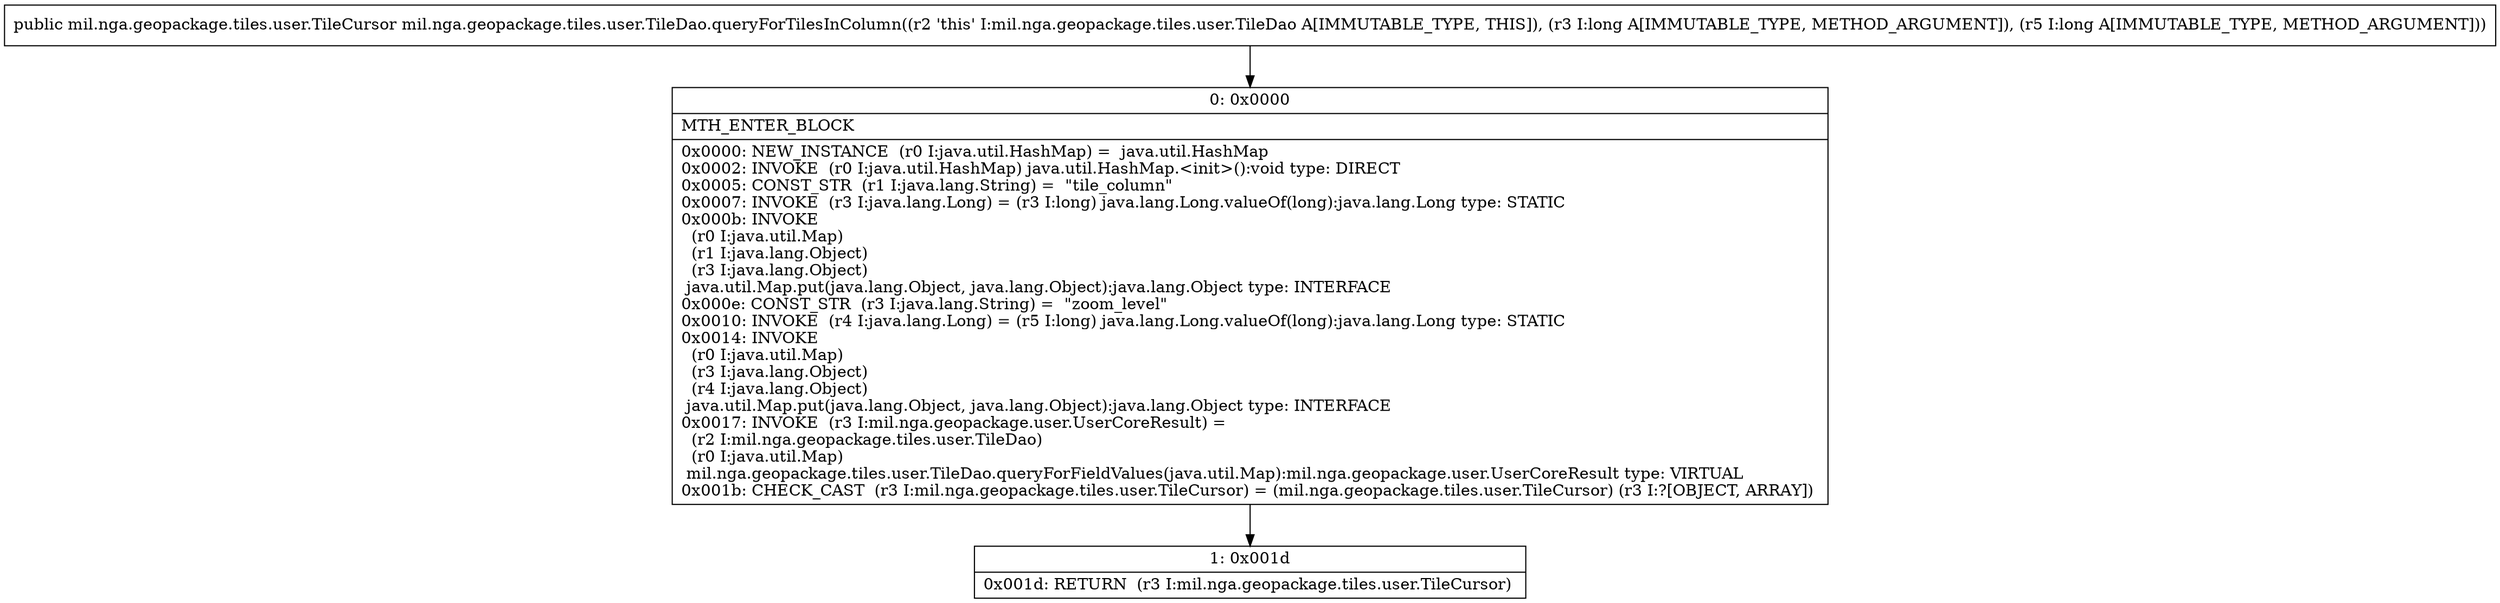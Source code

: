 digraph "CFG formil.nga.geopackage.tiles.user.TileDao.queryForTilesInColumn(JJ)Lmil\/nga\/geopackage\/tiles\/user\/TileCursor;" {
Node_0 [shape=record,label="{0\:\ 0x0000|MTH_ENTER_BLOCK\l|0x0000: NEW_INSTANCE  (r0 I:java.util.HashMap) =  java.util.HashMap \l0x0002: INVOKE  (r0 I:java.util.HashMap) java.util.HashMap.\<init\>():void type: DIRECT \l0x0005: CONST_STR  (r1 I:java.lang.String) =  \"tile_column\" \l0x0007: INVOKE  (r3 I:java.lang.Long) = (r3 I:long) java.lang.Long.valueOf(long):java.lang.Long type: STATIC \l0x000b: INVOKE  \l  (r0 I:java.util.Map)\l  (r1 I:java.lang.Object)\l  (r3 I:java.lang.Object)\l java.util.Map.put(java.lang.Object, java.lang.Object):java.lang.Object type: INTERFACE \l0x000e: CONST_STR  (r3 I:java.lang.String) =  \"zoom_level\" \l0x0010: INVOKE  (r4 I:java.lang.Long) = (r5 I:long) java.lang.Long.valueOf(long):java.lang.Long type: STATIC \l0x0014: INVOKE  \l  (r0 I:java.util.Map)\l  (r3 I:java.lang.Object)\l  (r4 I:java.lang.Object)\l java.util.Map.put(java.lang.Object, java.lang.Object):java.lang.Object type: INTERFACE \l0x0017: INVOKE  (r3 I:mil.nga.geopackage.user.UserCoreResult) = \l  (r2 I:mil.nga.geopackage.tiles.user.TileDao)\l  (r0 I:java.util.Map)\l mil.nga.geopackage.tiles.user.TileDao.queryForFieldValues(java.util.Map):mil.nga.geopackage.user.UserCoreResult type: VIRTUAL \l0x001b: CHECK_CAST  (r3 I:mil.nga.geopackage.tiles.user.TileCursor) = (mil.nga.geopackage.tiles.user.TileCursor) (r3 I:?[OBJECT, ARRAY]) \l}"];
Node_1 [shape=record,label="{1\:\ 0x001d|0x001d: RETURN  (r3 I:mil.nga.geopackage.tiles.user.TileCursor) \l}"];
MethodNode[shape=record,label="{public mil.nga.geopackage.tiles.user.TileCursor mil.nga.geopackage.tiles.user.TileDao.queryForTilesInColumn((r2 'this' I:mil.nga.geopackage.tiles.user.TileDao A[IMMUTABLE_TYPE, THIS]), (r3 I:long A[IMMUTABLE_TYPE, METHOD_ARGUMENT]), (r5 I:long A[IMMUTABLE_TYPE, METHOD_ARGUMENT])) }"];
MethodNode -> Node_0;
Node_0 -> Node_1;
}

